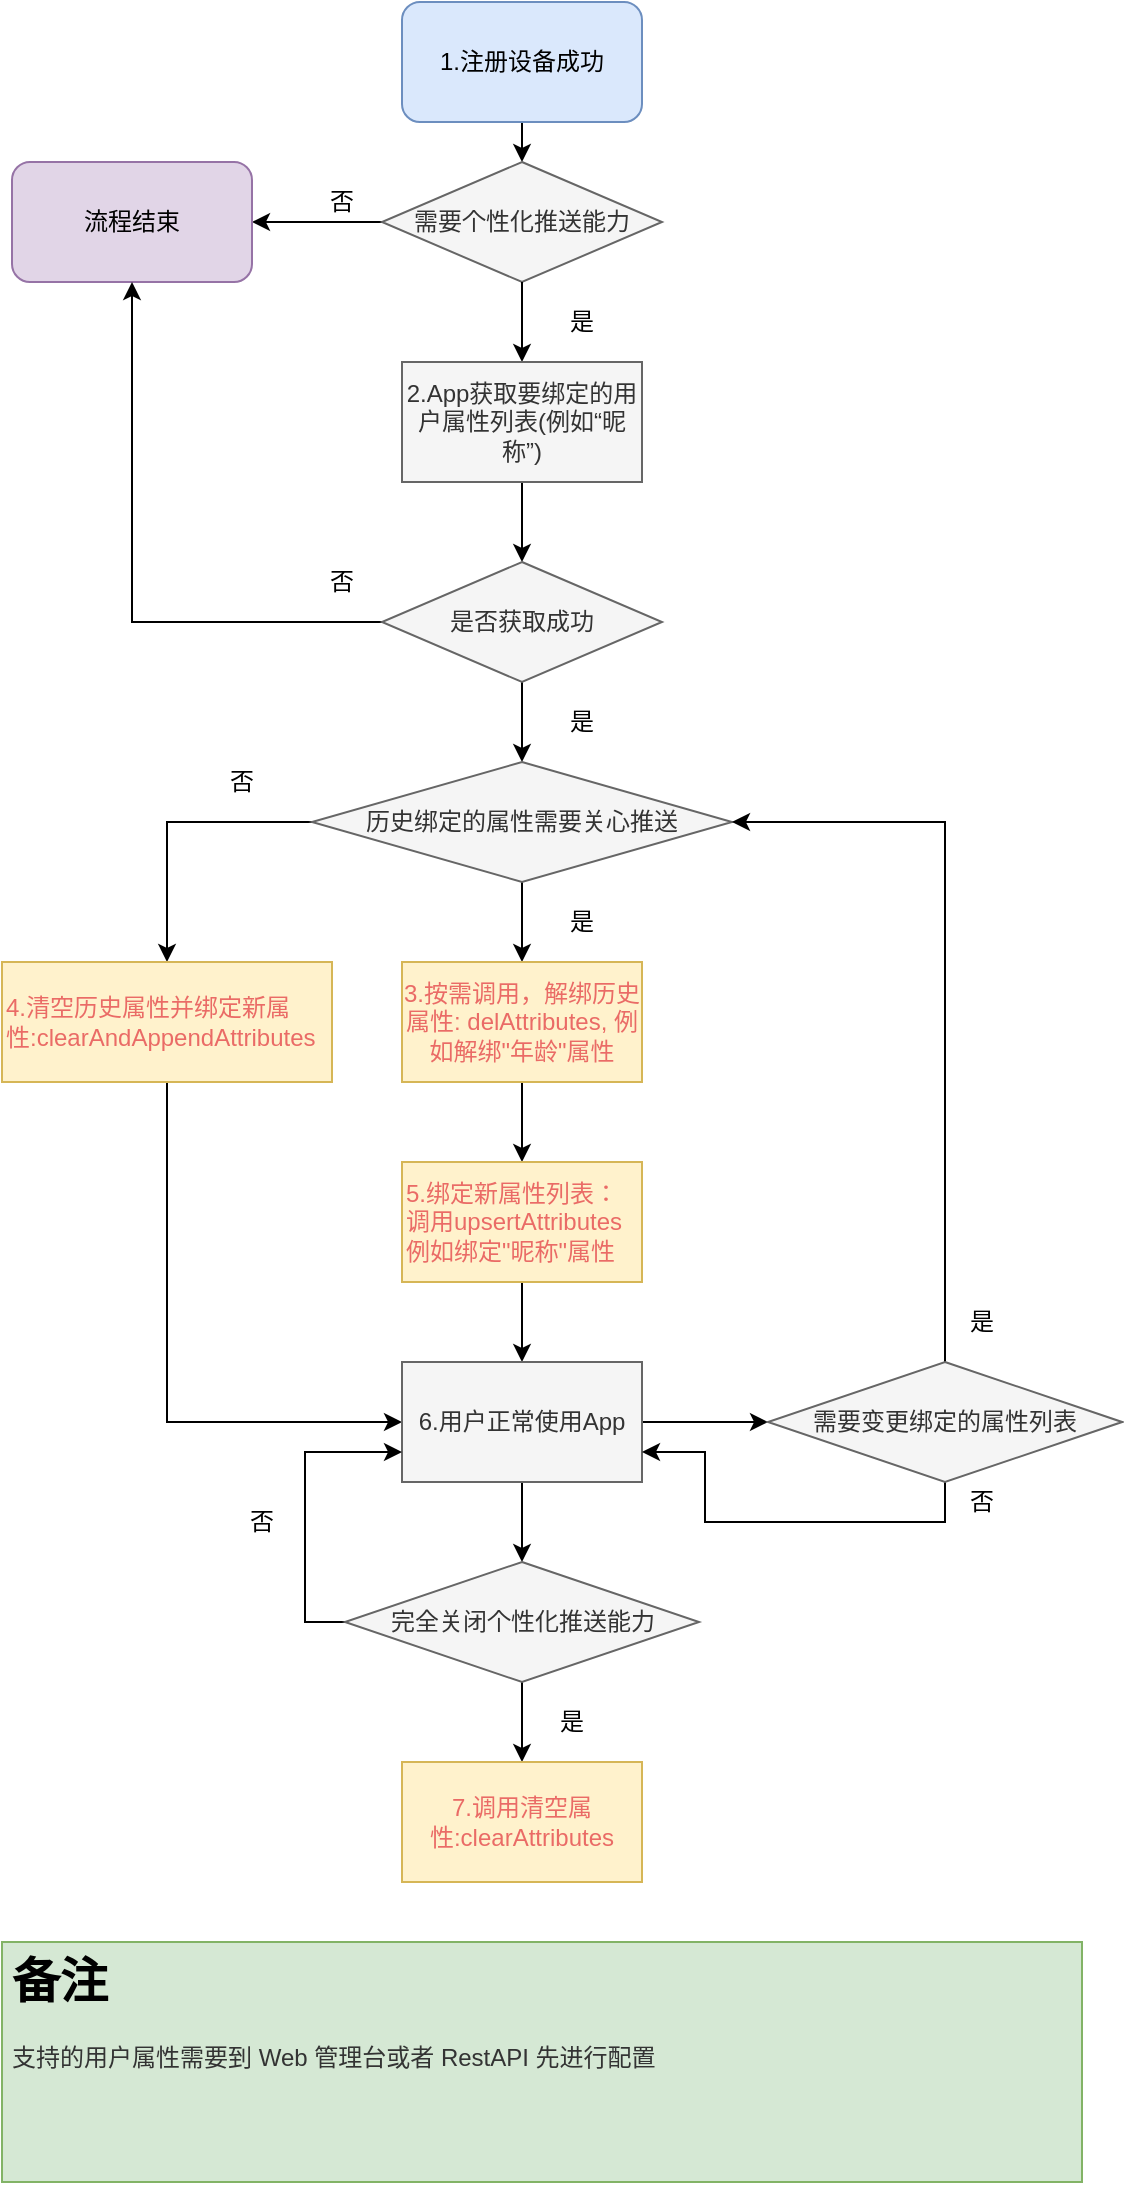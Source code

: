 <mxfile version="13.10.5" type="github">
  <diagram id="oZhiOCSuTlxGMlmQ8ZLH" name="Page-1">
    <mxGraphModel dx="706" dy="1809" grid="1" gridSize="10" guides="1" tooltips="1" connect="1" arrows="1" fold="1" page="1" pageScale="1" pageWidth="827" pageHeight="1169" math="0" shadow="0">
      <root>
        <mxCell id="0" />
        <mxCell id="1" parent="0" />
        <mxCell id="o3Aa6Rd4mgTVj8HlteAl-1" value="" style="endArrow=classic;html=1;exitX=0.5;exitY=1;exitDx=0;exitDy=0;entryX=0.5;entryY=0;entryDx=0;entryDy=0;" edge="1" parent="1" source="o3Aa6Rd4mgTVj8HlteAl-2">
          <mxGeometry width="50" height="50" relative="1" as="geometry">
            <mxPoint x="394" y="90" as="sourcePoint" />
            <mxPoint x="394" y="110" as="targetPoint" />
          </mxGeometry>
        </mxCell>
        <mxCell id="o3Aa6Rd4mgTVj8HlteAl-2" value="&lt;font face=&quot;helvetica&quot;&gt;1.注册设备成功&lt;/font&gt;" style="rounded=1;whiteSpace=wrap;html=1;fillColor=#dae8fc;strokeColor=#6c8ebf;" vertex="1" parent="1">
          <mxGeometry x="334" y="30" width="120" height="60" as="geometry" />
        </mxCell>
        <mxCell id="o3Aa6Rd4mgTVj8HlteAl-3" value="是" style="text;html=1;strokeColor=none;fillColor=none;align=center;verticalAlign=middle;whiteSpace=wrap;rounded=0;" vertex="1" parent="1">
          <mxGeometry x="404" y="180" width="40" height="20" as="geometry" />
        </mxCell>
        <mxCell id="o3Aa6Rd4mgTVj8HlteAl-4" style="edgeStyle=orthogonalEdgeStyle;rounded=0;orthogonalLoop=1;jettySize=auto;html=1;exitX=0;exitY=0.5;exitDx=0;exitDy=0;entryX=1;entryY=0.5;entryDx=0;entryDy=0;" edge="1" parent="1" source="o3Aa6Rd4mgTVj8HlteAl-5" target="o3Aa6Rd4mgTVj8HlteAl-7">
          <mxGeometry relative="1" as="geometry" />
        </mxCell>
        <mxCell id="o3Aa6Rd4mgTVj8HlteAl-5" value="需要个性化推送能力" style="rhombus;whiteSpace=wrap;html=1;fillColor=#f5f5f5;strokeColor=#666666;fontColor=#333333;" vertex="1" parent="1">
          <mxGeometry x="324" y="110" width="140" height="60" as="geometry" />
        </mxCell>
        <mxCell id="o3Aa6Rd4mgTVj8HlteAl-6" value="" style="edgeStyle=orthogonalEdgeStyle;rounded=0;orthogonalLoop=1;jettySize=auto;html=1;exitX=0.5;exitY=1;exitDx=0;exitDy=0;" edge="1" parent="1" source="o3Aa6Rd4mgTVj8HlteAl-5">
          <mxGeometry relative="1" as="geometry">
            <mxPoint x="404" y="280" as="sourcePoint" />
            <mxPoint x="394" y="210" as="targetPoint" />
          </mxGeometry>
        </mxCell>
        <mxCell id="o3Aa6Rd4mgTVj8HlteAl-7" value="&lt;font face=&quot;helvetica&quot;&gt;流程结束&lt;br&gt;&lt;/font&gt;" style="rounded=1;whiteSpace=wrap;html=1;fillColor=#e1d5e7;strokeColor=#9673a6;" vertex="1" parent="1">
          <mxGeometry x="139" y="110" width="120" height="60" as="geometry" />
        </mxCell>
        <mxCell id="o3Aa6Rd4mgTVj8HlteAl-8" value="否" style="text;html=1;strokeColor=none;fillColor=none;align=center;verticalAlign=middle;whiteSpace=wrap;rounded=0;" vertex="1" parent="1">
          <mxGeometry x="284" y="120" width="40" height="20" as="geometry" />
        </mxCell>
        <mxCell id="o3Aa6Rd4mgTVj8HlteAl-9" style="edgeStyle=orthogonalEdgeStyle;rounded=0;orthogonalLoop=1;jettySize=auto;html=1;exitX=0.5;exitY=1;exitDx=0;exitDy=0;entryX=0.5;entryY=0;entryDx=0;entryDy=0;" edge="1" parent="1" source="o3Aa6Rd4mgTVj8HlteAl-10" target="o3Aa6Rd4mgTVj8HlteAl-13">
          <mxGeometry relative="1" as="geometry" />
        </mxCell>
        <mxCell id="o3Aa6Rd4mgTVj8HlteAl-10" value="&lt;font face=&quot;helvetica&quot;&gt;2.App获取要绑定的用户属性列表(例如“昵称”)&lt;/font&gt;" style="rounded=0;whiteSpace=wrap;html=1;fillColor=#f5f5f5;strokeColor=#666666;fontColor=#333333;" vertex="1" parent="1">
          <mxGeometry x="334" y="210" width="120" height="60" as="geometry" />
        </mxCell>
        <mxCell id="o3Aa6Rd4mgTVj8HlteAl-11" style="edgeStyle=orthogonalEdgeStyle;rounded=0;orthogonalLoop=1;jettySize=auto;html=1;exitX=0;exitY=0.5;exitDx=0;exitDy=0;entryX=0.5;entryY=1;entryDx=0;entryDy=0;" edge="1" parent="1" source="o3Aa6Rd4mgTVj8HlteAl-13" target="o3Aa6Rd4mgTVj8HlteAl-7">
          <mxGeometry relative="1" as="geometry">
            <mxPoint x="269" y="330" as="targetPoint" />
          </mxGeometry>
        </mxCell>
        <mxCell id="o3Aa6Rd4mgTVj8HlteAl-12" style="edgeStyle=orthogonalEdgeStyle;rounded=0;orthogonalLoop=1;jettySize=auto;html=1;exitX=0.5;exitY=1;exitDx=0;exitDy=0;entryX=0.5;entryY=0;entryDx=0;entryDy=0;" edge="1" parent="1" source="o3Aa6Rd4mgTVj8HlteAl-13" target="o3Aa6Rd4mgTVj8HlteAl-17">
          <mxGeometry relative="1" as="geometry" />
        </mxCell>
        <mxCell id="o3Aa6Rd4mgTVj8HlteAl-13" value="是否获取成功" style="rhombus;whiteSpace=wrap;html=1;fillColor=#f5f5f5;strokeColor=#666666;fontColor=#333333;" vertex="1" parent="1">
          <mxGeometry x="324" y="310" width="140" height="60" as="geometry" />
        </mxCell>
        <mxCell id="o3Aa6Rd4mgTVj8HlteAl-14" value="否" style="text;html=1;strokeColor=none;fillColor=none;align=center;verticalAlign=middle;whiteSpace=wrap;rounded=0;" vertex="1" parent="1">
          <mxGeometry x="284" y="310" width="40" height="20" as="geometry" />
        </mxCell>
        <mxCell id="o3Aa6Rd4mgTVj8HlteAl-15" style="edgeStyle=orthogonalEdgeStyle;rounded=0;orthogonalLoop=1;jettySize=auto;html=1;exitX=0.5;exitY=1;exitDx=0;exitDy=0;entryX=0.5;entryY=0;entryDx=0;entryDy=0;" edge="1" parent="1" source="o3Aa6Rd4mgTVj8HlteAl-17" target="o3Aa6Rd4mgTVj8HlteAl-20">
          <mxGeometry relative="1" as="geometry" />
        </mxCell>
        <mxCell id="o3Aa6Rd4mgTVj8HlteAl-16" style="edgeStyle=orthogonalEdgeStyle;rounded=0;orthogonalLoop=1;jettySize=auto;html=1;exitX=0;exitY=0.5;exitDx=0;exitDy=0;entryX=0.5;entryY=0;entryDx=0;entryDy=0;" edge="1" parent="1" source="o3Aa6Rd4mgTVj8HlteAl-17" target="o3Aa6Rd4mgTVj8HlteAl-25">
          <mxGeometry relative="1" as="geometry" />
        </mxCell>
        <mxCell id="o3Aa6Rd4mgTVj8HlteAl-17" value="历史绑定的属性需要关心推送" style="rhombus;whiteSpace=wrap;html=1;fillColor=#f5f5f5;strokeColor=#666666;fontColor=#333333;" vertex="1" parent="1">
          <mxGeometry x="289" y="410" width="210" height="60" as="geometry" />
        </mxCell>
        <mxCell id="o3Aa6Rd4mgTVj8HlteAl-18" value="是" style="text;html=1;strokeColor=none;fillColor=none;align=center;verticalAlign=middle;whiteSpace=wrap;rounded=0;" vertex="1" parent="1">
          <mxGeometry x="404" y="380" width="40" height="20" as="geometry" />
        </mxCell>
        <mxCell id="o3Aa6Rd4mgTVj8HlteAl-19" style="edgeStyle=orthogonalEdgeStyle;rounded=0;orthogonalLoop=1;jettySize=auto;html=1;exitX=0.5;exitY=1;exitDx=0;exitDy=0;entryX=0.5;entryY=0;entryDx=0;entryDy=0;" edge="1" parent="1" source="o3Aa6Rd4mgTVj8HlteAl-20" target="o3Aa6Rd4mgTVj8HlteAl-22">
          <mxGeometry relative="1" as="geometry" />
        </mxCell>
        <mxCell id="o3Aa6Rd4mgTVj8HlteAl-20" value="&lt;font color=&quot;#ea6b66&quot;&gt;&lt;font face=&quot;helvetica&quot;&gt;3.按需调用，解绑历史属性:&amp;nbsp;&lt;/font&gt;&lt;span style=&quot;font-family: &amp;#34;helvetica&amp;#34;&quot;&gt;del&lt;/span&gt;&lt;font face=&quot;helvetica&quot;&gt;Attributes, 例如解绑&quot;年龄&quot;属性&lt;/font&gt;&lt;/font&gt;" style="rounded=0;whiteSpace=wrap;html=1;fillColor=#fff2cc;strokeColor=#d6b656;" vertex="1" parent="1">
          <mxGeometry x="334" y="510" width="120" height="60" as="geometry" />
        </mxCell>
        <mxCell id="o3Aa6Rd4mgTVj8HlteAl-21" style="edgeStyle=orthogonalEdgeStyle;rounded=0;orthogonalLoop=1;jettySize=auto;html=1;exitX=0.5;exitY=1;exitDx=0;exitDy=0;entryX=0.5;entryY=0;entryDx=0;entryDy=0;" edge="1" parent="1" source="o3Aa6Rd4mgTVj8HlteAl-22" target="o3Aa6Rd4mgTVj8HlteAl-29">
          <mxGeometry relative="1" as="geometry" />
        </mxCell>
        <mxCell id="o3Aa6Rd4mgTVj8HlteAl-22" value="&lt;font face=&quot;helvetica&quot; color=&quot;#ea6b66&quot;&gt;5.绑定新属性列表：&lt;br&gt;调用upsertAttributes例如绑定&quot;昵称&quot;属性&lt;/font&gt;" style="rounded=0;whiteSpace=wrap;html=1;fillColor=#fff2cc;strokeColor=#d6b656;align=left;" vertex="1" parent="1">
          <mxGeometry x="334" y="610" width="120" height="60" as="geometry" />
        </mxCell>
        <mxCell id="o3Aa6Rd4mgTVj8HlteAl-23" value="是" style="text;html=1;strokeColor=none;fillColor=none;align=center;verticalAlign=middle;whiteSpace=wrap;rounded=0;" vertex="1" parent="1">
          <mxGeometry x="404" y="480" width="40" height="20" as="geometry" />
        </mxCell>
        <mxCell id="o3Aa6Rd4mgTVj8HlteAl-24" style="edgeStyle=orthogonalEdgeStyle;rounded=0;orthogonalLoop=1;jettySize=auto;html=1;exitX=0.5;exitY=1;exitDx=0;exitDy=0;entryX=0;entryY=0.5;entryDx=0;entryDy=0;" edge="1" parent="1" source="o3Aa6Rd4mgTVj8HlteAl-25" target="o3Aa6Rd4mgTVj8HlteAl-29">
          <mxGeometry relative="1" as="geometry" />
        </mxCell>
        <mxCell id="o3Aa6Rd4mgTVj8HlteAl-25" value="&lt;font face=&quot;helvetica&quot; color=&quot;#ea6b66&quot;&gt;4.清空历史属性并绑定新属性:clearAndAppendAttributes&lt;/font&gt;" style="rounded=0;whiteSpace=wrap;html=1;fillColor=#fff2cc;strokeColor=#d6b656;align=left;" vertex="1" parent="1">
          <mxGeometry x="134" y="510" width="165" height="60" as="geometry" />
        </mxCell>
        <mxCell id="o3Aa6Rd4mgTVj8HlteAl-26" value="否" style="text;html=1;strokeColor=none;fillColor=none;align=center;verticalAlign=middle;whiteSpace=wrap;rounded=0;" vertex="1" parent="1">
          <mxGeometry x="234" y="410" width="40" height="20" as="geometry" />
        </mxCell>
        <mxCell id="o3Aa6Rd4mgTVj8HlteAl-27" style="edgeStyle=orthogonalEdgeStyle;rounded=0;orthogonalLoop=1;jettySize=auto;html=1;exitX=1;exitY=0.5;exitDx=0;exitDy=0;entryX=0;entryY=0.5;entryDx=0;entryDy=0;" edge="1" parent="1" source="o3Aa6Rd4mgTVj8HlteAl-29" target="o3Aa6Rd4mgTVj8HlteAl-32">
          <mxGeometry relative="1" as="geometry" />
        </mxCell>
        <mxCell id="o3Aa6Rd4mgTVj8HlteAl-28" style="edgeStyle=orthogonalEdgeStyle;rounded=0;orthogonalLoop=1;jettySize=auto;html=1;exitX=0.5;exitY=1;exitDx=0;exitDy=0;entryX=0.5;entryY=0;entryDx=0;entryDy=0;" edge="1" parent="1" source="o3Aa6Rd4mgTVj8HlteAl-29" target="o3Aa6Rd4mgTVj8HlteAl-37">
          <mxGeometry relative="1" as="geometry" />
        </mxCell>
        <mxCell id="o3Aa6Rd4mgTVj8HlteAl-29" value="&lt;font face=&quot;helvetica&quot;&gt;6.用户正常使用App&lt;br&gt;&lt;/font&gt;" style="rounded=0;whiteSpace=wrap;html=1;fillColor=#f5f5f5;strokeColor=#666666;fontColor=#333333;" vertex="1" parent="1">
          <mxGeometry x="334" y="710" width="120" height="60" as="geometry" />
        </mxCell>
        <mxCell id="o3Aa6Rd4mgTVj8HlteAl-30" style="edgeStyle=orthogonalEdgeStyle;rounded=0;orthogonalLoop=1;jettySize=auto;html=1;exitX=0.5;exitY=0;exitDx=0;exitDy=0;entryX=1;entryY=0.5;entryDx=0;entryDy=0;" edge="1" parent="1" source="o3Aa6Rd4mgTVj8HlteAl-32" target="o3Aa6Rd4mgTVj8HlteAl-17">
          <mxGeometry relative="1" as="geometry" />
        </mxCell>
        <mxCell id="o3Aa6Rd4mgTVj8HlteAl-31" style="edgeStyle=orthogonalEdgeStyle;rounded=0;orthogonalLoop=1;jettySize=auto;html=1;exitX=0.5;exitY=1;exitDx=0;exitDy=0;entryX=1;entryY=0.75;entryDx=0;entryDy=0;" edge="1" parent="1" source="o3Aa6Rd4mgTVj8HlteAl-32" target="o3Aa6Rd4mgTVj8HlteAl-29">
          <mxGeometry relative="1" as="geometry" />
        </mxCell>
        <mxCell id="o3Aa6Rd4mgTVj8HlteAl-32" value="需要变更绑定的属性列表" style="rhombus;whiteSpace=wrap;html=1;fillColor=#f5f5f5;strokeColor=#666666;fontColor=#333333;" vertex="1" parent="1">
          <mxGeometry x="517" y="710" width="177" height="60" as="geometry" />
        </mxCell>
        <mxCell id="o3Aa6Rd4mgTVj8HlteAl-33" value="是" style="text;html=1;strokeColor=none;fillColor=none;align=center;verticalAlign=middle;whiteSpace=wrap;rounded=0;" vertex="1" parent="1">
          <mxGeometry x="604" y="680" width="40" height="20" as="geometry" />
        </mxCell>
        <mxCell id="o3Aa6Rd4mgTVj8HlteAl-34" value="否" style="text;html=1;strokeColor=none;fillColor=none;align=center;verticalAlign=middle;whiteSpace=wrap;rounded=0;" vertex="1" parent="1">
          <mxGeometry x="604" y="770" width="40" height="20" as="geometry" />
        </mxCell>
        <mxCell id="o3Aa6Rd4mgTVj8HlteAl-35" style="edgeStyle=orthogonalEdgeStyle;rounded=0;orthogonalLoop=1;jettySize=auto;html=1;exitX=0.5;exitY=1;exitDx=0;exitDy=0;entryX=0.5;entryY=0;entryDx=0;entryDy=0;" edge="1" parent="1" source="o3Aa6Rd4mgTVj8HlteAl-37" target="o3Aa6Rd4mgTVj8HlteAl-38">
          <mxGeometry relative="1" as="geometry" />
        </mxCell>
        <mxCell id="o3Aa6Rd4mgTVj8HlteAl-36" style="edgeStyle=orthogonalEdgeStyle;rounded=0;orthogonalLoop=1;jettySize=auto;html=1;exitX=0;exitY=0.5;exitDx=0;exitDy=0;entryX=0;entryY=0.75;entryDx=0;entryDy=0;" edge="1" parent="1" source="o3Aa6Rd4mgTVj8HlteAl-37" target="o3Aa6Rd4mgTVj8HlteAl-29">
          <mxGeometry relative="1" as="geometry" />
        </mxCell>
        <mxCell id="o3Aa6Rd4mgTVj8HlteAl-37" value="完全关闭个性化推送能力" style="rhombus;whiteSpace=wrap;html=1;fillColor=#f5f5f5;strokeColor=#666666;fontColor=#333333;" vertex="1" parent="1">
          <mxGeometry x="305.5" y="810" width="177" height="60" as="geometry" />
        </mxCell>
        <mxCell id="o3Aa6Rd4mgTVj8HlteAl-38" value="&lt;font face=&quot;helvetica&quot;&gt;&lt;font color=&quot;#ea6b66&quot;&gt;7.调用清空属性:clearAttributes&lt;/font&gt;&lt;br&gt;&lt;/font&gt;" style="rounded=0;whiteSpace=wrap;html=1;fillColor=#fff2cc;strokeColor=#d6b656;" vertex="1" parent="1">
          <mxGeometry x="334" y="910" width="120" height="60" as="geometry" />
        </mxCell>
        <mxCell id="o3Aa6Rd4mgTVj8HlteAl-39" value="是" style="text;html=1;strokeColor=none;fillColor=none;align=center;verticalAlign=middle;whiteSpace=wrap;rounded=0;" vertex="1" parent="1">
          <mxGeometry x="399" y="880" width="40" height="20" as="geometry" />
        </mxCell>
        <mxCell id="o3Aa6Rd4mgTVj8HlteAl-40" value="否" style="text;html=1;strokeColor=none;fillColor=none;align=center;verticalAlign=middle;whiteSpace=wrap;rounded=0;" vertex="1" parent="1">
          <mxGeometry x="244" y="780" width="40" height="20" as="geometry" />
        </mxCell>
        <mxCell id="o3Aa6Rd4mgTVj8HlteAl-41" value="&lt;h1&gt;备注&lt;/h1&gt;&lt;p&gt;&lt;span style=&quot;color: rgb(51 , 51 , 51) ; text-align: center&quot;&gt;支持的用户属性需要到 Web 管理台或者 RestAPI 先进行配置&lt;/span&gt;&lt;br&gt;&lt;/p&gt;" style="text;html=1;strokeColor=#82b366;spacing=5;spacingTop=-20;whiteSpace=wrap;overflow=hidden;rounded=0;fillColor=#d5e8d4;" vertex="1" parent="1">
          <mxGeometry x="134" y="1000" width="540" height="120" as="geometry" />
        </mxCell>
      </root>
    </mxGraphModel>
  </diagram>
</mxfile>
